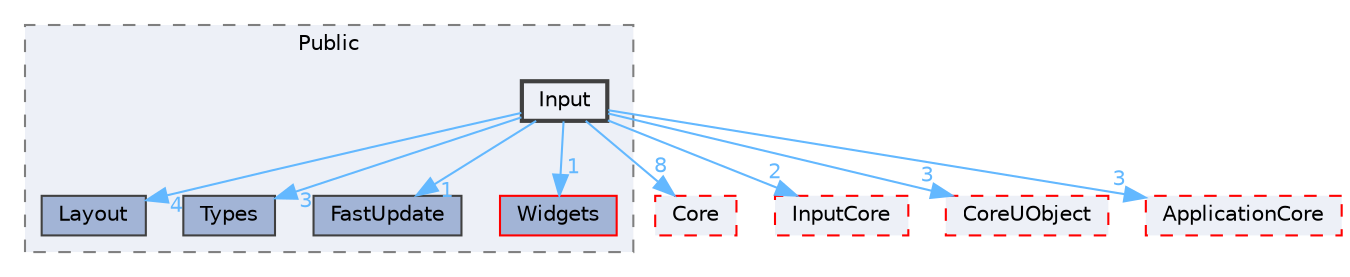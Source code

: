 digraph "Input"
{
 // INTERACTIVE_SVG=YES
 // LATEX_PDF_SIZE
  bgcolor="transparent";
  edge [fontname=Helvetica,fontsize=10,labelfontname=Helvetica,labelfontsize=10];
  node [fontname=Helvetica,fontsize=10,shape=box,height=0.2,width=0.4];
  compound=true
  subgraph clusterdir_14e7ebd69e9a4010803c73febb04adda {
    graph [ bgcolor="#edf0f7", pencolor="grey50", label="Public", fontname=Helvetica,fontsize=10 style="filled,dashed", URL="dir_14e7ebd69e9a4010803c73febb04adda.html",tooltip=""]
  dir_59de1ec1d766f3d531682fe99e593e3d [label="Layout", fillcolor="#a2b4d6", color="grey25", style="filled", URL="dir_59de1ec1d766f3d531682fe99e593e3d.html",tooltip=""];
  dir_794fc8708937e2950f05748bfb481b64 [label="Types", fillcolor="#a2b4d6", color="grey25", style="filled", URL="dir_794fc8708937e2950f05748bfb481b64.html",tooltip=""];
  dir_c7bd69a04b005fff050c40121eaff101 [label="FastUpdate", fillcolor="#a2b4d6", color="grey25", style="filled", URL="dir_c7bd69a04b005fff050c40121eaff101.html",tooltip=""];
  dir_e7d20d9ce38b6dd031a5aa9f51470c23 [label="Widgets", fillcolor="#a2b4d6", color="red", style="filled", URL="dir_e7d20d9ce38b6dd031a5aa9f51470c23.html",tooltip=""];
  dir_d3d9e9dde9f93e66ba0f7c6ced170280 [label="Input", fillcolor="#edf0f7", color="grey25", style="filled,bold", URL="dir_d3d9e9dde9f93e66ba0f7c6ced170280.html",tooltip=""];
  }
  dir_0e6cddcc9caa1238c7f3774224afaa45 [label="Core", fillcolor="#edf0f7", color="red", style="filled,dashed", URL="dir_0e6cddcc9caa1238c7f3774224afaa45.html",tooltip=""];
  dir_3e8e1daf27a38f5d72a6cbf6f3b5d663 [label="InputCore", fillcolor="#edf0f7", color="red", style="filled,dashed", URL="dir_3e8e1daf27a38f5d72a6cbf6f3b5d663.html",tooltip=""];
  dir_4c499e5e32e2b4479ad7e552df73eeae [label="CoreUObject", fillcolor="#edf0f7", color="red", style="filled,dashed", URL="dir_4c499e5e32e2b4479ad7e552df73eeae.html",tooltip=""];
  dir_a0470932637a5b4378844d0dd6134206 [label="ApplicationCore", fillcolor="#edf0f7", color="red", style="filled,dashed", URL="dir_a0470932637a5b4378844d0dd6134206.html",tooltip=""];
  dir_d3d9e9dde9f93e66ba0f7c6ced170280->dir_0e6cddcc9caa1238c7f3774224afaa45 [headlabel="8", labeldistance=1.5 headhref="dir_000492_000266.html" href="dir_000492_000266.html" color="steelblue1" fontcolor="steelblue1"];
  dir_d3d9e9dde9f93e66ba0f7c6ced170280->dir_3e8e1daf27a38f5d72a6cbf6f3b5d663 [headlabel="2", labeldistance=1.5 headhref="dir_000492_000493.html" href="dir_000492_000493.html" color="steelblue1" fontcolor="steelblue1"];
  dir_d3d9e9dde9f93e66ba0f7c6ced170280->dir_4c499e5e32e2b4479ad7e552df73eeae [headlabel="3", labeldistance=1.5 headhref="dir_000492_000268.html" href="dir_000492_000268.html" color="steelblue1" fontcolor="steelblue1"];
  dir_d3d9e9dde9f93e66ba0f7c6ced170280->dir_59de1ec1d766f3d531682fe99e593e3d [headlabel="4", labeldistance=1.5 headhref="dir_000492_000561.html" href="dir_000492_000561.html" color="steelblue1" fontcolor="steelblue1"];
  dir_d3d9e9dde9f93e66ba0f7c6ced170280->dir_794fc8708937e2950f05748bfb481b64 [headlabel="3", labeldistance=1.5 headhref="dir_000492_001219.html" href="dir_000492_001219.html" color="steelblue1" fontcolor="steelblue1"];
  dir_d3d9e9dde9f93e66ba0f7c6ced170280->dir_a0470932637a5b4378844d0dd6134206 [headlabel="3", labeldistance=1.5 headhref="dir_000492_000056.html" href="dir_000492_000056.html" color="steelblue1" fontcolor="steelblue1"];
  dir_d3d9e9dde9f93e66ba0f7c6ced170280->dir_c7bd69a04b005fff050c40121eaff101 [headlabel="1", labeldistance=1.5 headhref="dir_000492_000393.html" href="dir_000492_000393.html" color="steelblue1" fontcolor="steelblue1"];
  dir_d3d9e9dde9f93e66ba0f7c6ced170280->dir_e7d20d9ce38b6dd031a5aa9f51470c23 [headlabel="1", labeldistance=1.5 headhref="dir_000492_001290.html" href="dir_000492_001290.html" color="steelblue1" fontcolor="steelblue1"];
}

